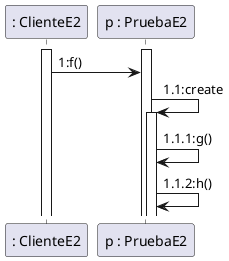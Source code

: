 @startuml pruebaCliente2
participant "p : PruebaE2" as PruebaE2 order 2
participant ": ClienteE2" as ClienteE2 order 1

activate ClienteE2
activate PruebaE2
ClienteE2 -> PruebaE2: 1:f()

PruebaE2 -> PruebaE2: 1.1:create
activate PruebaE2
PruebaE2 -> PruebaE2: 1.1.1:g()
PruebaE2 -> PruebaE2: 1.1.2:h()

@enduml